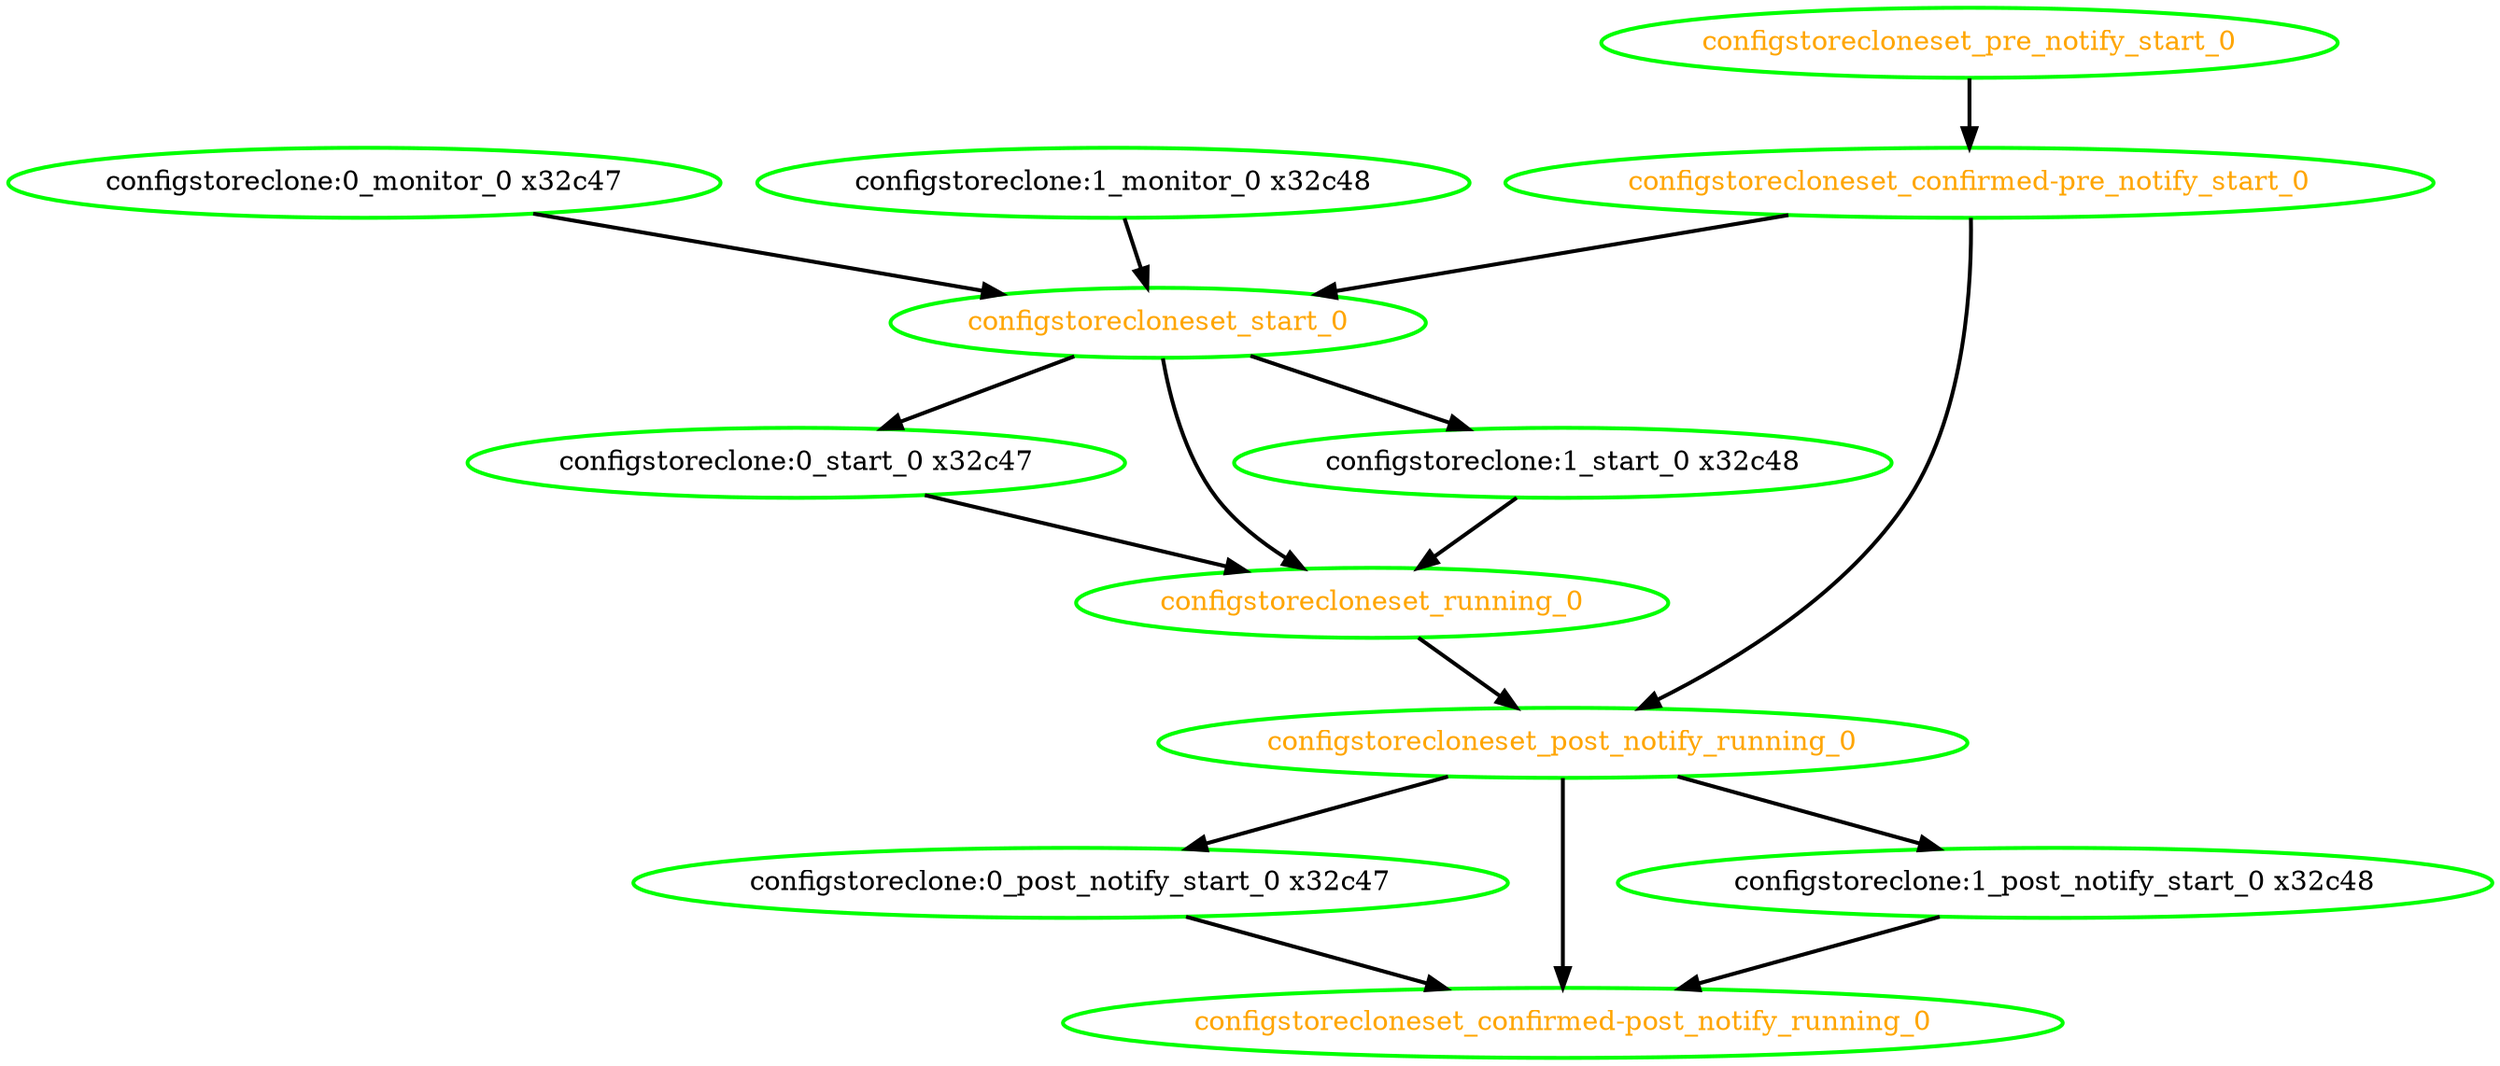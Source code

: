  digraph "g" {
"configstoreclone:0_monitor_0 x32c47" -> "configstorecloneset_start_0" [ style = bold]
"configstoreclone:0_monitor_0 x32c47" [ style=bold color="green" fontcolor="black" ]
"configstoreclone:0_post_notify_start_0 x32c47" -> "configstorecloneset_confirmed-post_notify_running_0" [ style = bold]
"configstoreclone:0_post_notify_start_0 x32c47" [ style=bold color="green" fontcolor="black" ]
"configstoreclone:0_start_0 x32c47" -> "configstorecloneset_running_0" [ style = bold]
"configstoreclone:0_start_0 x32c47" [ style=bold color="green" fontcolor="black" ]
"configstoreclone:1_monitor_0 x32c48" -> "configstorecloneset_start_0" [ style = bold]
"configstoreclone:1_monitor_0 x32c48" [ style=bold color="green" fontcolor="black" ]
"configstoreclone:1_post_notify_start_0 x32c48" -> "configstorecloneset_confirmed-post_notify_running_0" [ style = bold]
"configstoreclone:1_post_notify_start_0 x32c48" [ style=bold color="green" fontcolor="black" ]
"configstoreclone:1_start_0 x32c48" -> "configstorecloneset_running_0" [ style = bold]
"configstoreclone:1_start_0 x32c48" [ style=bold color="green" fontcolor="black" ]
"configstorecloneset_confirmed-post_notify_running_0" [ style=bold color="green" fontcolor="orange" ]
"configstorecloneset_confirmed-pre_notify_start_0" -> "configstorecloneset_post_notify_running_0" [ style = bold]
"configstorecloneset_confirmed-pre_notify_start_0" -> "configstorecloneset_start_0" [ style = bold]
"configstorecloneset_confirmed-pre_notify_start_0" [ style=bold color="green" fontcolor="orange" ]
"configstorecloneset_post_notify_running_0" -> "configstoreclone:0_post_notify_start_0 x32c47" [ style = bold]
"configstorecloneset_post_notify_running_0" -> "configstoreclone:1_post_notify_start_0 x32c48" [ style = bold]
"configstorecloneset_post_notify_running_0" -> "configstorecloneset_confirmed-post_notify_running_0" [ style = bold]
"configstorecloneset_post_notify_running_0" [ style=bold color="green" fontcolor="orange" ]
"configstorecloneset_pre_notify_start_0" -> "configstorecloneset_confirmed-pre_notify_start_0" [ style = bold]
"configstorecloneset_pre_notify_start_0" [ style=bold color="green" fontcolor="orange" ]
"configstorecloneset_running_0" -> "configstorecloneset_post_notify_running_0" [ style = bold]
"configstorecloneset_running_0" [ style=bold color="green" fontcolor="orange" ]
"configstorecloneset_start_0" -> "configstoreclone:0_start_0 x32c47" [ style = bold]
"configstorecloneset_start_0" -> "configstoreclone:1_start_0 x32c48" [ style = bold]
"configstorecloneset_start_0" -> "configstorecloneset_running_0" [ style = bold]
"configstorecloneset_start_0" [ style=bold color="green" fontcolor="orange" ]
}
